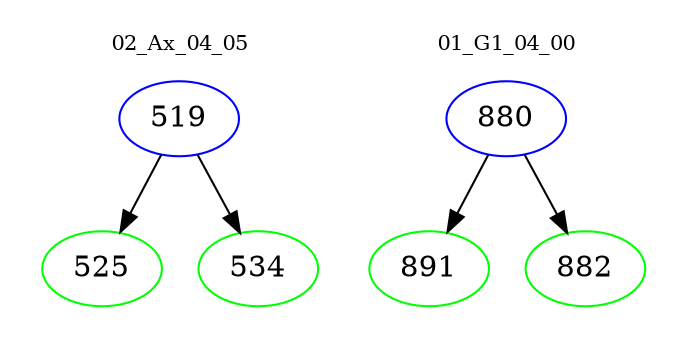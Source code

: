 digraph{
subgraph cluster_0 {
color = white
label = "02_Ax_04_05";
fontsize=10;
T0_519 [label="519", color="blue"]
T0_519 -> T0_525 [color="black"]
T0_525 [label="525", color="green"]
T0_519 -> T0_534 [color="black"]
T0_534 [label="534", color="green"]
}
subgraph cluster_1 {
color = white
label = "01_G1_04_00";
fontsize=10;
T1_880 [label="880", color="blue"]
T1_880 -> T1_891 [color="black"]
T1_891 [label="891", color="green"]
T1_880 -> T1_882 [color="black"]
T1_882 [label="882", color="green"]
}
}
